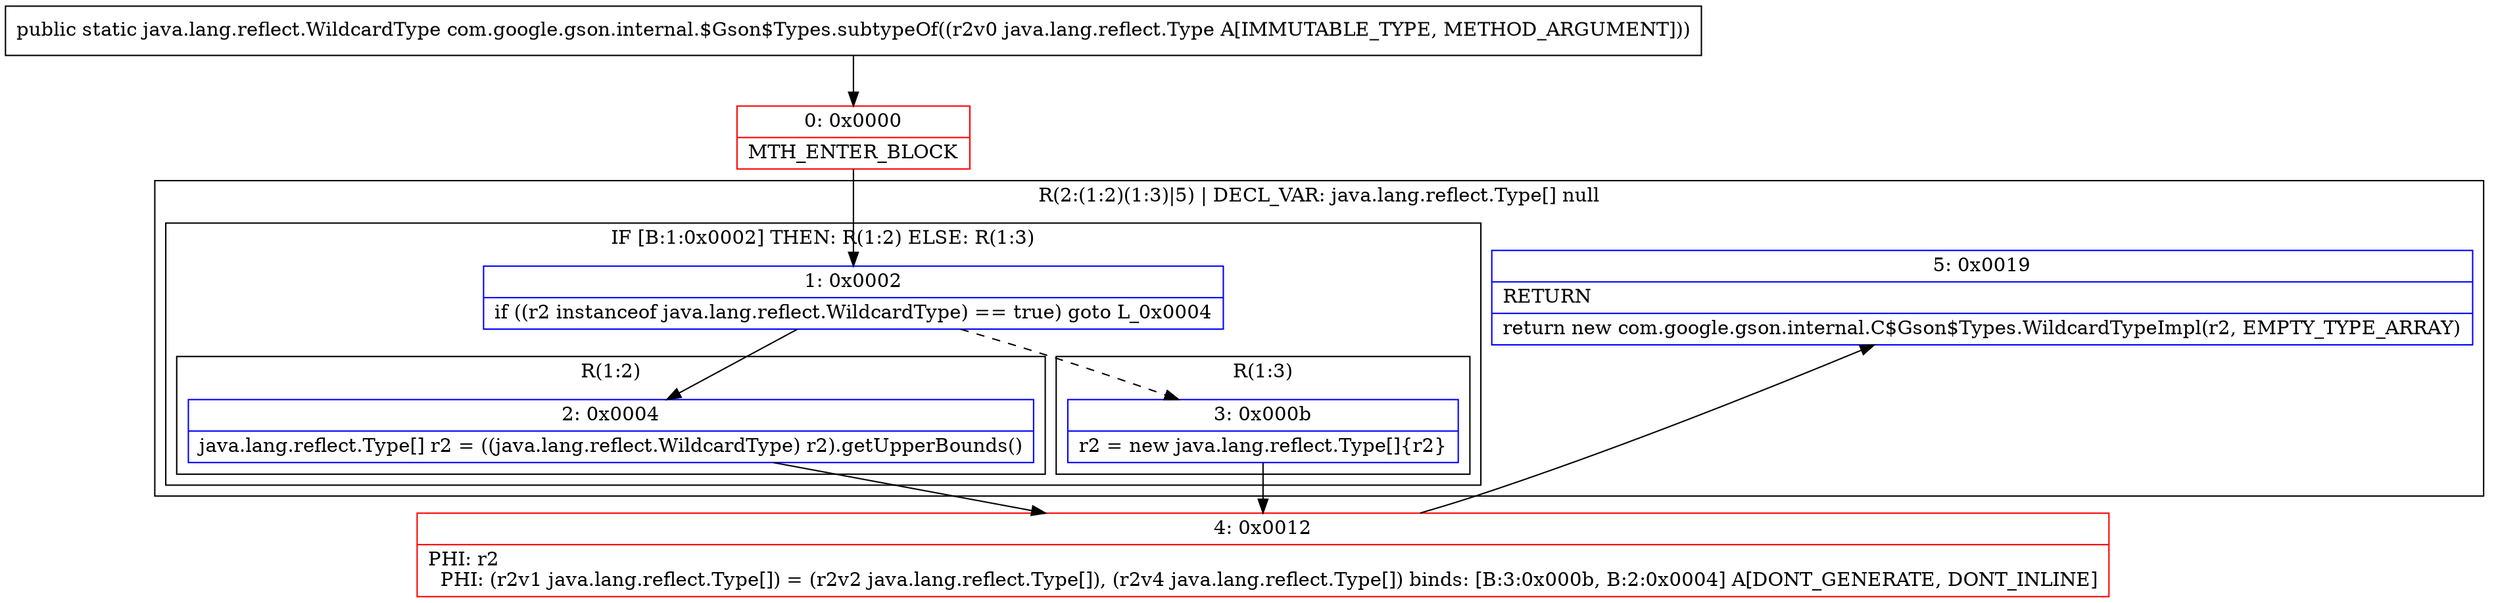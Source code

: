 digraph "CFG forcom.google.gson.internal.$Gson$Types.subtypeOf(Ljava\/lang\/reflect\/Type;)Ljava\/lang\/reflect\/WildcardType;" {
subgraph cluster_Region_1858532416 {
label = "R(2:(1:2)(1:3)|5) | DECL_VAR: java.lang.reflect.Type[] null\l";
node [shape=record,color=blue];
subgraph cluster_IfRegion_1670482569 {
label = "IF [B:1:0x0002] THEN: R(1:2) ELSE: R(1:3)";
node [shape=record,color=blue];
Node_1 [shape=record,label="{1\:\ 0x0002|if ((r2 instanceof java.lang.reflect.WildcardType) == true) goto L_0x0004\l}"];
subgraph cluster_Region_526866986 {
label = "R(1:2)";
node [shape=record,color=blue];
Node_2 [shape=record,label="{2\:\ 0x0004|java.lang.reflect.Type[] r2 = ((java.lang.reflect.WildcardType) r2).getUpperBounds()\l}"];
}
subgraph cluster_Region_1758511344 {
label = "R(1:3)";
node [shape=record,color=blue];
Node_3 [shape=record,label="{3\:\ 0x000b|r2 = new java.lang.reflect.Type[]\{r2\}\l}"];
}
}
Node_5 [shape=record,label="{5\:\ 0x0019|RETURN\l|return new com.google.gson.internal.C$Gson$Types.WildcardTypeImpl(r2, EMPTY_TYPE_ARRAY)\l}"];
}
Node_0 [shape=record,color=red,label="{0\:\ 0x0000|MTH_ENTER_BLOCK\l}"];
Node_4 [shape=record,color=red,label="{4\:\ 0x0012|PHI: r2 \l  PHI: (r2v1 java.lang.reflect.Type[]) = (r2v2 java.lang.reflect.Type[]), (r2v4 java.lang.reflect.Type[]) binds: [B:3:0x000b, B:2:0x0004] A[DONT_GENERATE, DONT_INLINE]\l}"];
MethodNode[shape=record,label="{public static java.lang.reflect.WildcardType com.google.gson.internal.$Gson$Types.subtypeOf((r2v0 java.lang.reflect.Type A[IMMUTABLE_TYPE, METHOD_ARGUMENT])) }"];
MethodNode -> Node_0;
Node_1 -> Node_2;
Node_1 -> Node_3[style=dashed];
Node_2 -> Node_4;
Node_3 -> Node_4;
Node_0 -> Node_1;
Node_4 -> Node_5;
}


